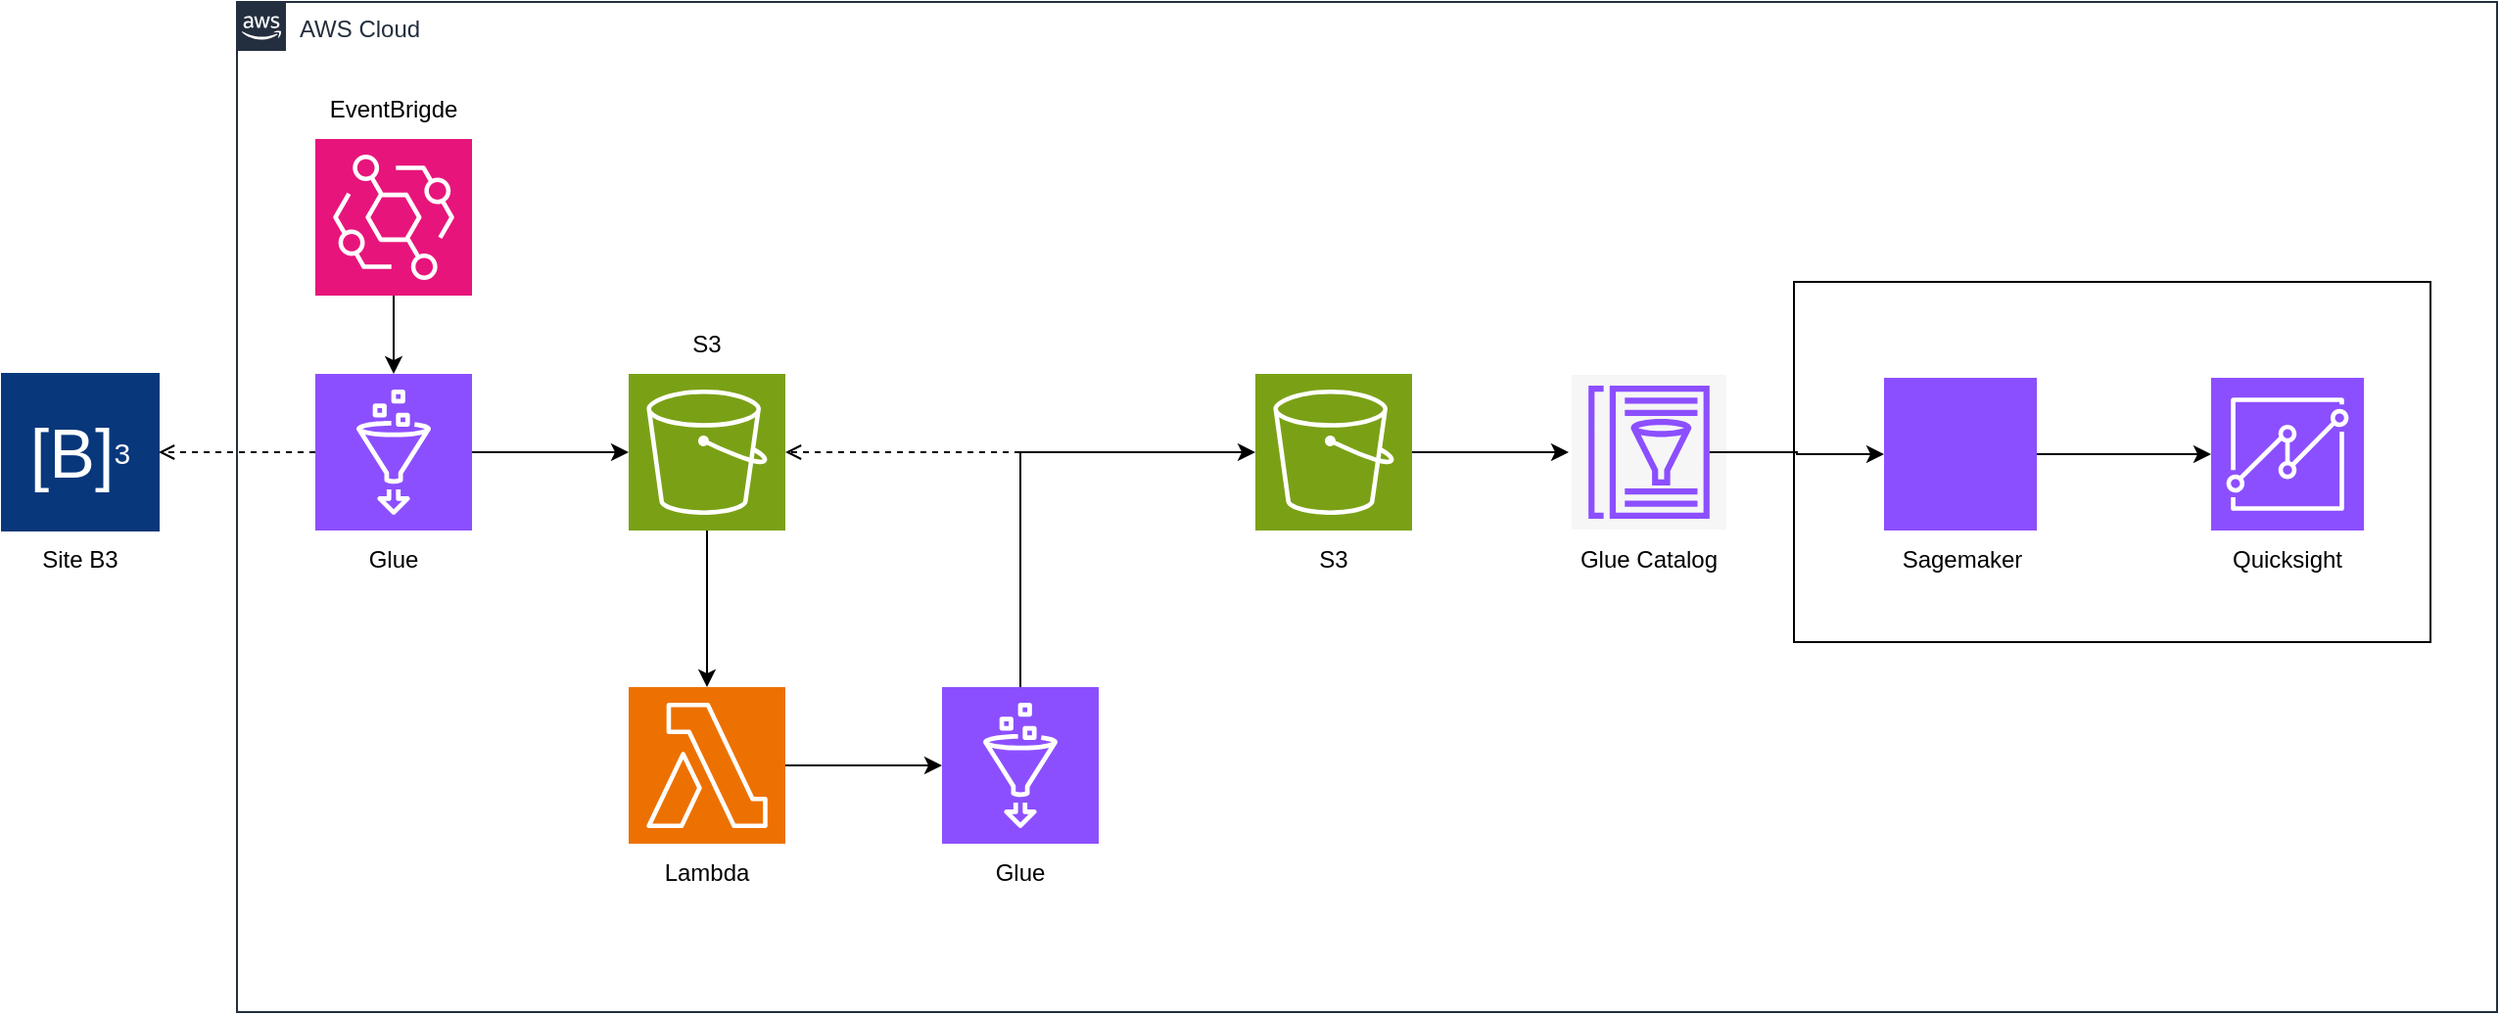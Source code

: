 <mxfile version="28.2.5">
  <diagram name="Página-1" id="IyZNLSSHdIaYoCJahnt7">
    <mxGraphModel dx="1554" dy="587" grid="0" gridSize="10" guides="1" tooltips="1" connect="1" arrows="1" fold="1" page="0" pageScale="1" pageWidth="827" pageHeight="1169" math="0" shadow="0">
      <root>
        <mxCell id="0" />
        <mxCell id="1" parent="0" />
        <mxCell id="BCM5EcRZN73k4XNoGWlD-11" value="" style="edgeStyle=orthogonalEdgeStyle;rounded=0;orthogonalLoop=1;jettySize=auto;html=1;" parent="1" source="6Ox-xQFDand0ZYWsCLzr-2" target="6Ox-xQFDand0ZYWsCLzr-3" edge="1">
          <mxGeometry relative="1" as="geometry" />
        </mxCell>
        <mxCell id="6Ox-xQFDand0ZYWsCLzr-2" value="" style="sketch=0;points=[[0,0,0],[0.25,0,0],[0.5,0,0],[0.75,0,0],[1,0,0],[0,1,0],[0.25,1,0],[0.5,1,0],[0.75,1,0],[1,1,0],[0,0.25,0],[0,0.5,0],[0,0.75,0],[1,0.25,0],[1,0.5,0],[1,0.75,0]];outlineConnect=0;fontColor=#232F3E;fillColor=#7AA116;strokeColor=#ffffff;dashed=0;verticalLabelPosition=bottom;verticalAlign=top;align=center;html=1;fontSize=12;fontStyle=0;aspect=fixed;shape=mxgraph.aws4.resourceIcon;resIcon=mxgraph.aws4.s3;" parent="1" vertex="1">
          <mxGeometry x="360" y="305" width="80" height="80" as="geometry" />
        </mxCell>
        <mxCell id="6Ox-xQFDand0ZYWsCLzr-3" value="" style="sketch=0;points=[[0,0,0],[0.25,0,0],[0.5,0,0],[0.75,0,0],[1,0,0],[0,1,0],[0.25,1,0],[0.5,1,0],[0.75,1,0],[1,1,0],[0,0.25,0],[0,0.5,0],[0,0.75,0],[1,0.25,0],[1,0.5,0],[1,0.75,0]];outlineConnect=0;fontColor=#232F3E;fillColor=#ED7100;strokeColor=#ffffff;dashed=0;verticalLabelPosition=bottom;verticalAlign=top;align=center;html=1;fontSize=12;fontStyle=0;aspect=fixed;shape=mxgraph.aws4.resourceIcon;resIcon=mxgraph.aws4.lambda;" parent="1" vertex="1">
          <mxGeometry x="360" y="465" width="80" height="80" as="geometry" />
        </mxCell>
        <mxCell id="6Ox-xQFDand0ZYWsCLzr-4" value="" style="sketch=0;points=[[0,0,0],[0.25,0,0],[0.5,0,0],[0.75,0,0],[1,0,0],[0,1,0],[0.25,1,0],[0.5,1,0],[0.75,1,0],[1,1,0],[0,0.25,0],[0,0.5,0],[0,0.75,0],[1,0.25,0],[1,0.5,0],[1,0.75,0]];outlineConnect=0;fontColor=#232F3E;fillColor=#8C4FFF;strokeColor=#ffffff;dashed=0;verticalLabelPosition=bottom;verticalAlign=top;align=center;html=1;fontSize=12;fontStyle=0;aspect=fixed;shape=mxgraph.aws4.resourceIcon;resIcon=mxgraph.aws4.glue;" parent="1" vertex="1">
          <mxGeometry x="520" y="465" width="80" height="80" as="geometry" />
        </mxCell>
        <mxCell id="BCM5EcRZN73k4XNoGWlD-21" style="edgeStyle=orthogonalEdgeStyle;rounded=0;orthogonalLoop=1;jettySize=auto;html=1;" parent="1" source="6Ox-xQFDand0ZYWsCLzr-5" edge="1">
          <mxGeometry relative="1" as="geometry">
            <mxPoint x="840" y="345" as="targetPoint" />
          </mxGeometry>
        </mxCell>
        <mxCell id="6Ox-xQFDand0ZYWsCLzr-5" value="" style="sketch=0;points=[[0,0,0],[0.25,0,0],[0.5,0,0],[0.75,0,0],[1,0,0],[0,1,0],[0.25,1,0],[0.5,1,0],[0.75,1,0],[1,1,0],[0,0.25,0],[0,0.5,0],[0,0.75,0],[1,0.25,0],[1,0.5,0],[1,0.75,0]];outlineConnect=0;fontColor=#232F3E;fillColor=#7AA116;strokeColor=#ffffff;dashed=0;verticalLabelPosition=bottom;verticalAlign=top;align=center;html=1;fontSize=12;fontStyle=0;aspect=fixed;shape=mxgraph.aws4.resourceIcon;resIcon=mxgraph.aws4.s3;" parent="1" vertex="1">
          <mxGeometry x="680" y="305" width="80" height="80" as="geometry" />
        </mxCell>
        <mxCell id="6Ox-xQFDand0ZYWsCLzr-8" style="edgeStyle=orthogonalEdgeStyle;rounded=0;orthogonalLoop=1;jettySize=auto;html=1;entryX=0;entryY=0.5;entryDx=0;entryDy=0;entryPerimeter=0;" parent="1" source="6Ox-xQFDand0ZYWsCLzr-3" target="6Ox-xQFDand0ZYWsCLzr-4" edge="1">
          <mxGeometry relative="1" as="geometry" />
        </mxCell>
        <mxCell id="BCM5EcRZN73k4XNoGWlD-1" value="&lt;div style=&quot;text-align: start;&quot;&gt;&lt;span style=&quot;background-color: transparent;&quot;&gt;&lt;font style=&quot;color: light-dark(rgb(255, 255, 255), rgb(255, 255, 255));&quot;&gt;&lt;span style=&quot;font-size: 35px;&quot;&gt;[B]&lt;/span&gt;&lt;font style=&quot;font-size: 18px;&quot;&gt;&lt;sup style=&quot;&quot;&gt;3&lt;/sup&gt;&lt;/font&gt;&lt;/font&gt;&lt;/span&gt;&lt;/div&gt;" style="whiteSpace=wrap;html=1;aspect=fixed;strokeColor=light-dark(#08377b, #ededed);fillColor=light-dark(#08377b, #ededed);" parent="1" vertex="1">
          <mxGeometry x="40" y="305" width="80" height="80" as="geometry" />
        </mxCell>
        <mxCell id="BCM5EcRZN73k4XNoGWlD-8" value="" style="edgeStyle=orthogonalEdgeStyle;rounded=0;orthogonalLoop=1;jettySize=auto;html=1;dashed=1;endArrow=open;endFill=0;" parent="1" source="BCM5EcRZN73k4XNoGWlD-6" target="BCM5EcRZN73k4XNoGWlD-1" edge="1">
          <mxGeometry relative="1" as="geometry" />
        </mxCell>
        <mxCell id="BCM5EcRZN73k4XNoGWlD-10" value="" style="edgeStyle=orthogonalEdgeStyle;rounded=0;orthogonalLoop=1;jettySize=auto;html=1;" parent="1" source="BCM5EcRZN73k4XNoGWlD-6" target="6Ox-xQFDand0ZYWsCLzr-2" edge="1">
          <mxGeometry relative="1" as="geometry" />
        </mxCell>
        <mxCell id="BCM5EcRZN73k4XNoGWlD-6" value="" style="sketch=0;points=[[0,0,0],[0.25,0,0],[0.5,0,0],[0.75,0,0],[1,0,0],[0,1,0],[0.25,1,0],[0.5,1,0],[0.75,1,0],[1,1,0],[0,0.25,0],[0,0.5,0],[0,0.75,0],[1,0.25,0],[1,0.5,0],[1,0.75,0]];outlineConnect=0;fontColor=#232F3E;fillColor=#8C4FFF;strokeColor=#ffffff;dashed=0;verticalLabelPosition=bottom;verticalAlign=top;align=center;html=1;fontSize=12;fontStyle=0;aspect=fixed;shape=mxgraph.aws4.resourceIcon;resIcon=mxgraph.aws4.glue;" parent="1" vertex="1">
          <mxGeometry x="200" y="305" width="80" height="80" as="geometry" />
        </mxCell>
        <mxCell id="BCM5EcRZN73k4XNoGWlD-9" value="" style="edgeStyle=orthogonalEdgeStyle;rounded=0;orthogonalLoop=1;jettySize=auto;html=1;" parent="1" source="BCM5EcRZN73k4XNoGWlD-7" target="BCM5EcRZN73k4XNoGWlD-6" edge="1">
          <mxGeometry relative="1" as="geometry" />
        </mxCell>
        <mxCell id="BCM5EcRZN73k4XNoGWlD-7" value="" style="sketch=0;points=[[0,0,0],[0.25,0,0],[0.5,0,0],[0.75,0,0],[1,0,0],[0,1,0],[0.25,1,0],[0.5,1,0],[0.75,1,0],[1,1,0],[0,0.25,0],[0,0.5,0],[0,0.75,0],[1,0.25,0],[1,0.5,0],[1,0.75,0]];outlineConnect=0;fontColor=#232F3E;fillColor=#E7157B;strokeColor=#ffffff;dashed=0;verticalLabelPosition=bottom;verticalAlign=top;align=center;html=1;fontSize=12;fontStyle=0;aspect=fixed;shape=mxgraph.aws4.resourceIcon;resIcon=mxgraph.aws4.eventbridge;" parent="1" vertex="1">
          <mxGeometry x="200" y="185" width="80" height="80" as="geometry" />
        </mxCell>
        <mxCell id="BCM5EcRZN73k4XNoGWlD-14" value="Site B3" style="text;html=1;align=center;verticalAlign=middle;whiteSpace=wrap;rounded=0;" parent="1" vertex="1">
          <mxGeometry x="40" y="385" width="80" height="30" as="geometry" />
        </mxCell>
        <mxCell id="BCM5EcRZN73k4XNoGWlD-15" value="Glue" style="text;html=1;align=center;verticalAlign=middle;whiteSpace=wrap;rounded=0;" parent="1" vertex="1">
          <mxGeometry x="200" y="385" width="80" height="30" as="geometry" />
        </mxCell>
        <mxCell id="BCM5EcRZN73k4XNoGWlD-16" value="EventBrigde" style="text;html=1;align=center;verticalAlign=middle;whiteSpace=wrap;rounded=0;" parent="1" vertex="1">
          <mxGeometry x="200" y="155" width="80" height="30" as="geometry" />
        </mxCell>
        <mxCell id="BCM5EcRZN73k4XNoGWlD-20" value="&lt;div style=&quot;text-align: start;&quot;&gt;&lt;br&gt;&lt;/div&gt;" style="whiteSpace=wrap;html=1;aspect=fixed;strokeColor=light-dark(#ffffff, #ededed);fillColor=light-dark(#f6f6f6, #ededed);" parent="1" vertex="1">
          <mxGeometry x="841" y="305" width="80" height="80" as="geometry" />
        </mxCell>
        <mxCell id="BCM5EcRZN73k4XNoGWlD-19" value="" style="sketch=0;outlineConnect=0;fontColor=#232F3E;gradientColor=none;fillColor=#8C4FFF;strokeColor=none;dashed=0;verticalLabelPosition=bottom;verticalAlign=top;align=center;html=1;fontSize=12;fontStyle=0;aspect=fixed;pointerEvents=1;shape=mxgraph.aws4.glue_data_catalog;" parent="1" vertex="1">
          <mxGeometry x="849.61" y="311" width="62.77" height="68" as="geometry" />
        </mxCell>
        <mxCell id="BCM5EcRZN73k4XNoGWlD-22" value="S3" style="text;html=1;align=center;verticalAlign=middle;whiteSpace=wrap;rounded=0;" parent="1" vertex="1">
          <mxGeometry x="360" y="275" width="80" height="30" as="geometry" />
        </mxCell>
        <mxCell id="BCM5EcRZN73k4XNoGWlD-23" value="Lambda" style="text;html=1;align=center;verticalAlign=middle;whiteSpace=wrap;rounded=0;" parent="1" vertex="1">
          <mxGeometry x="360" y="545" width="80" height="30" as="geometry" />
        </mxCell>
        <mxCell id="BCM5EcRZN73k4XNoGWlD-24" value="Glue" style="text;html=1;align=center;verticalAlign=middle;whiteSpace=wrap;rounded=0;" parent="1" vertex="1">
          <mxGeometry x="520" y="545" width="80" height="30" as="geometry" />
        </mxCell>
        <mxCell id="BCM5EcRZN73k4XNoGWlD-26" value="Glue Catalog" style="text;html=1;align=center;verticalAlign=middle;whiteSpace=wrap;rounded=0;" parent="1" vertex="1">
          <mxGeometry x="841" y="385" width="80" height="30" as="geometry" />
        </mxCell>
        <mxCell id="BCM5EcRZN73k4XNoGWlD-29" style="edgeStyle=orthogonalEdgeStyle;rounded=0;orthogonalLoop=1;jettySize=auto;html=1;entryX=0;entryY=0.5;entryDx=0;entryDy=0;entryPerimeter=0;" parent="1" source="6Ox-xQFDand0ZYWsCLzr-4" target="6Ox-xQFDand0ZYWsCLzr-5" edge="1">
          <mxGeometry relative="1" as="geometry">
            <Array as="points">
              <mxPoint x="560" y="345" />
            </Array>
          </mxGeometry>
        </mxCell>
        <mxCell id="BCM5EcRZN73k4XNoGWlD-30" style="edgeStyle=orthogonalEdgeStyle;rounded=0;orthogonalLoop=1;jettySize=auto;html=1;entryX=1;entryY=0.5;entryDx=0;entryDy=0;entryPerimeter=0;dashed=1;endArrow=open;endFill=0;" parent="1" source="6Ox-xQFDand0ZYWsCLzr-4" target="6Ox-xQFDand0ZYWsCLzr-2" edge="1">
          <mxGeometry relative="1" as="geometry">
            <Array as="points">
              <mxPoint x="560" y="345" />
            </Array>
          </mxGeometry>
        </mxCell>
        <mxCell id="BCM5EcRZN73k4XNoGWlD-31" value="AWS Cloud" style="points=[[0,0],[0.25,0],[0.5,0],[0.75,0],[1,0],[1,0.25],[1,0.5],[1,0.75],[1,1],[0.75,1],[0.5,1],[0.25,1],[0,1],[0,0.75],[0,0.5],[0,0.25]];outlineConnect=0;gradientColor=none;html=1;whiteSpace=wrap;fontSize=12;fontStyle=0;container=1;pointerEvents=0;collapsible=0;recursiveResize=0;shape=mxgraph.aws4.group;grIcon=mxgraph.aws4.group_aws_cloud_alt;strokeColor=#232F3E;fillColor=none;verticalAlign=top;align=left;spacingLeft=30;fontColor=#232F3E;dashed=0;" parent="1" vertex="1">
          <mxGeometry x="160" y="115" width="1154" height="516" as="geometry" />
        </mxCell>
        <mxCell id="BCM5EcRZN73k4XNoGWlD-25" value="S3" style="text;html=1;align=center;verticalAlign=middle;whiteSpace=wrap;rounded=0;" parent="BCM5EcRZN73k4XNoGWlD-31" vertex="1">
          <mxGeometry x="520" y="270" width="80" height="30" as="geometry" />
        </mxCell>
        <mxCell id="rj7eaEpd3Vt57LSMFbS1-1" value="" style="rounded=0;whiteSpace=wrap;html=1;" vertex="1" parent="BCM5EcRZN73k4XNoGWlD-31">
          <mxGeometry x="795" y="143" width="325" height="184" as="geometry" />
        </mxCell>
        <mxCell id="1fV3bSH4Gd4kjfPl44I1-15" style="edgeStyle=orthogonalEdgeStyle;rounded=0;orthogonalLoop=1;jettySize=auto;html=1;" parent="BCM5EcRZN73k4XNoGWlD-31" source="1fV3bSH4Gd4kjfPl44I1-6" target="1fV3bSH4Gd4kjfPl44I1-13" edge="1">
          <mxGeometry relative="1" as="geometry" />
        </mxCell>
        <mxCell id="1fV3bSH4Gd4kjfPl44I1-6" value="" style="sketch=0;points=[[0,0,0],[0.25,0,0],[0.5,0,0],[0.75,0,0],[1,0,0],[0,1,0],[0.25,1,0],[0.5,1,0],[0.75,1,0],[1,1,0],[0,0.25,0],[0,0.5,0],[0,0.75,0],[1,0.25,0],[1,0.5,0],[1,0.75,0]];outlineConnect=0;fontColor=#232F3E;fillColor=#8C4FFF;strokeColor=#ffffff;dashed=0;verticalLabelPosition=bottom;verticalAlign=top;align=center;html=1;fontSize=12;fontStyle=0;aspect=fixed;shape=mxgraph.aws4.resourceIcon;resIcon=mxgraph.aws4.sagemaker_2;" parent="BCM5EcRZN73k4XNoGWlD-31" vertex="1">
          <mxGeometry x="841" y="192" width="78" height="78" as="geometry" />
        </mxCell>
        <mxCell id="1fV3bSH4Gd4kjfPl44I1-3" value="Sagemaker" style="text;html=1;align=center;verticalAlign=middle;whiteSpace=wrap;rounded=0;" parent="BCM5EcRZN73k4XNoGWlD-31" vertex="1">
          <mxGeometry x="841" y="270" width="80" height="30" as="geometry" />
        </mxCell>
        <mxCell id="1fV3bSH4Gd4kjfPl44I1-13" value="" style="sketch=0;points=[[0,0,0],[0.25,0,0],[0.5,0,0],[0.75,0,0],[1,0,0],[0,1,0],[0.25,1,0],[0.5,1,0],[0.75,1,0],[1,1,0],[0,0.25,0],[0,0.5,0],[0,0.75,0],[1,0.25,0],[1,0.5,0],[1,0.75,0]];outlineConnect=0;fontColor=#232F3E;fillColor=#8C4FFF;strokeColor=#ffffff;dashed=0;verticalLabelPosition=bottom;verticalAlign=top;align=center;html=1;fontSize=12;fontStyle=0;aspect=fixed;shape=mxgraph.aws4.resourceIcon;resIcon=mxgraph.aws4.quicksight;" parent="BCM5EcRZN73k4XNoGWlD-31" vertex="1">
          <mxGeometry x="1008" y="192" width="78" height="78" as="geometry" />
        </mxCell>
        <mxCell id="1fV3bSH4Gd4kjfPl44I1-14" value="Quicksight" style="text;html=1;align=center;verticalAlign=middle;whiteSpace=wrap;rounded=0;" parent="BCM5EcRZN73k4XNoGWlD-31" vertex="1">
          <mxGeometry x="1007" y="270" width="80" height="30" as="geometry" />
        </mxCell>
        <mxCell id="1fV3bSH4Gd4kjfPl44I1-12" style="edgeStyle=orthogonalEdgeStyle;rounded=0;orthogonalLoop=1;jettySize=auto;html=1;entryX=0;entryY=0.5;entryDx=0;entryDy=0;entryPerimeter=0;" parent="1" source="BCM5EcRZN73k4XNoGWlD-19" target="1fV3bSH4Gd4kjfPl44I1-6" edge="1">
          <mxGeometry relative="1" as="geometry" />
        </mxCell>
      </root>
    </mxGraphModel>
  </diagram>
</mxfile>
